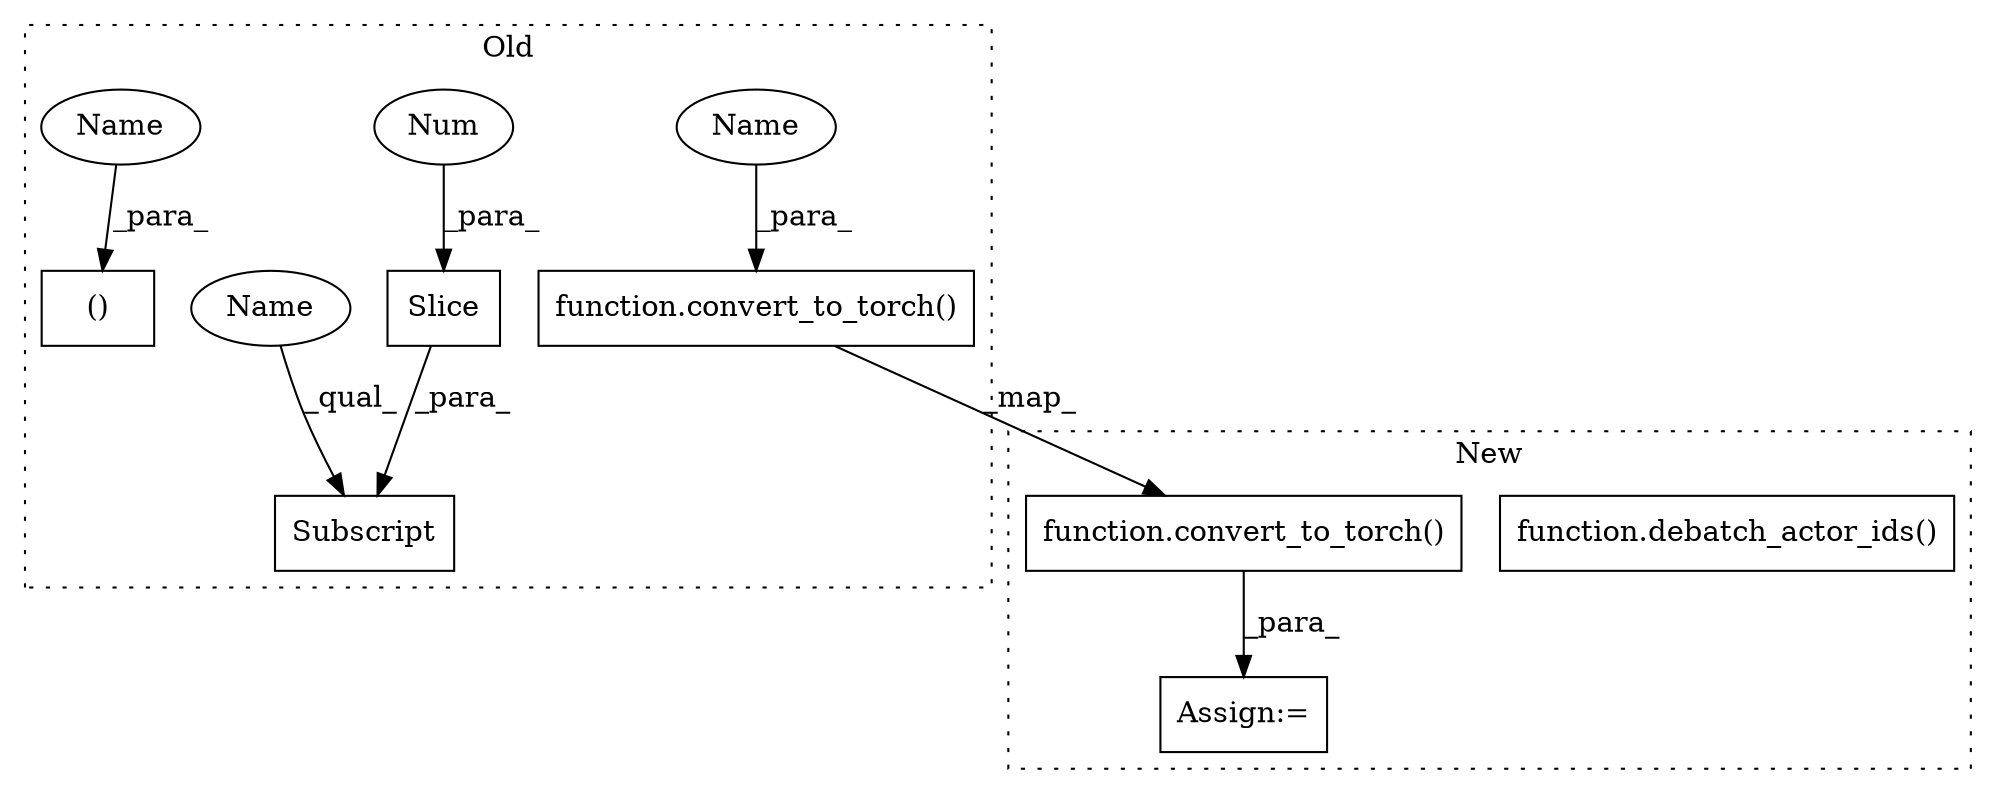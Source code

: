 digraph G {
subgraph cluster0 {
1 [label="Subscript" a="63" s="2190,0" l="8,0" shape="box"];
4 [label="function.convert_to_torch()" a="75" s="2215,2243" l="17,49" shape="box"];
5 [label="()" a="54" s="2174" l="13" shape="box"];
6 [label="Slice" a="80" s="2195" l="2" shape="box"];
7 [label="Num" a="76" s="2196" l="1" shape="ellipse"];
9 [label="Name" a="87" s="2190" l="4" shape="ellipse"];
10 [label="Name" a="87" s="2232" l="11" shape="ellipse"];
11 [label="Name" a="87" s="2176" l="11" shape="ellipse"];
label = "Old";
style="dotted";
}
subgraph cluster1 {
2 [label="function.debatch_actor_ids()" a="75" s="2278,2310" l="18,1" shape="box"];
3 [label="function.convert_to_torch()" a="75" s="2487,2516" l="17,49" shape="box"];
8 [label="Assign:=" a="68" s="2484" l="3" shape="box"];
label = "New";
style="dotted";
}
3 -> 8 [label="_para_"];
4 -> 3 [label="_map_"];
6 -> 1 [label="_para_"];
7 -> 6 [label="_para_"];
9 -> 1 [label="_qual_"];
10 -> 4 [label="_para_"];
11 -> 5 [label="_para_"];
}